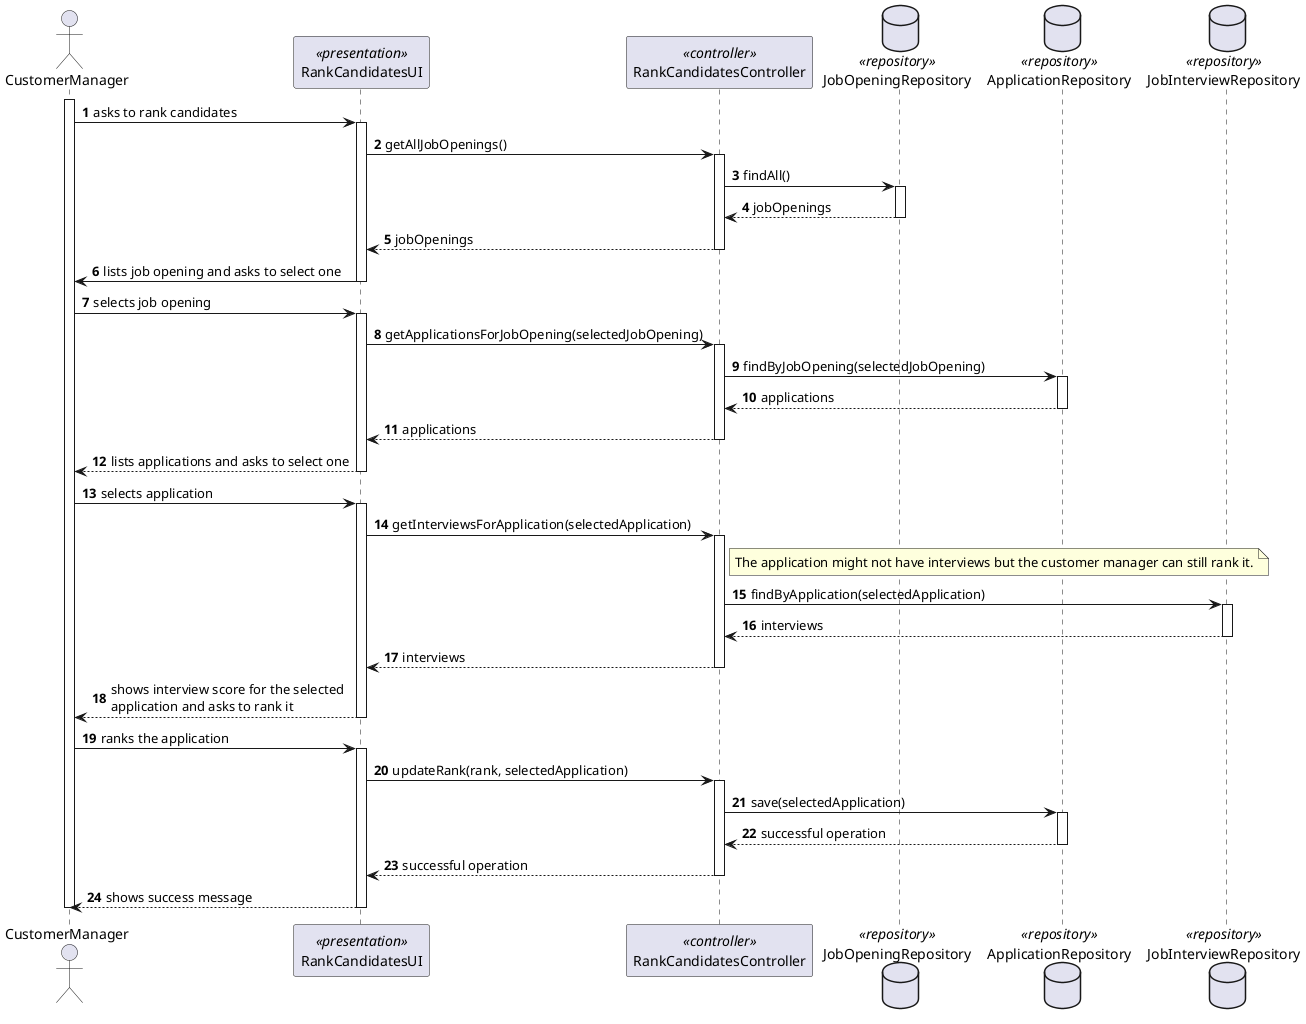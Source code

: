 @startuml
autonumber

actor CustomerManager

participant RankCandidatesUI <<presentation>>
participant RankCandidatesController <<controller>>

database JobOpeningRepository <<repository>>
database ApplicationRepository <<repository>>
database JobInterviewRepository <<repository>>

activate CustomerManager

    CustomerManager -> RankCandidatesUI : asks to rank candidates
    activate RankCandidatesUI

        RankCandidatesUI -> RankCandidatesController : getAllJobOpenings()
        activate RankCandidatesController

            RankCandidatesController -> JobOpeningRepository : findAll()
            activate JobOpeningRepository

                JobOpeningRepository --> RankCandidatesController : jobOpenings
            deactivate JobOpeningRepository

            RankCandidatesController --> RankCandidatesUI : jobOpenings
        deactivate RankCandidatesController

        RankCandidatesUI -> CustomerManager : lists job opening and asks to select one
    deactivate RankCandidatesUI

    CustomerManager -> RankCandidatesUI : selects job opening
    activate RankCandidatesUI

        RankCandidatesUI -> RankCandidatesController : getApplicationsForJobOpening(selectedJobOpening)
        activate RankCandidatesController

            RankCandidatesController -> ApplicationRepository : findByJobOpening(selectedJobOpening)
            activate ApplicationRepository

                ApplicationRepository --> RankCandidatesController : applications
            deactivate ApplicationRepository

            RankCandidatesController --> RankCandidatesUI : applications
        deactivate RankCandidatesController

        RankCandidatesUI --> CustomerManager : lists applications and asks to select one
    deactivate RankCandidatesUI

    CustomerManager -> RankCandidatesUI : selects application
    activate RankCandidatesUI

        RankCandidatesUI -> RankCandidatesController : getInterviewsForApplication(selectedApplication)
        activate RankCandidatesController
            note right of RankCandidatesController
            The application might not have interviews but the customer manager can still rank it.
            end note
            RankCandidatesController -> JobInterviewRepository : findByApplication(selectedApplication)
            activate JobInterviewRepository

                JobInterviewRepository --> RankCandidatesController : interviews
            deactivate JobInterviewRepository

            RankCandidatesController --> RankCandidatesUI : interviews
        deactivate RankCandidatesController

        RankCandidatesUI --> CustomerManager : shows interview score for the selected \napplication and asks to rank it
    deactivate RankCandidatesUI

    CustomerManager -> RankCandidatesUI : ranks the application
    activate RankCandidatesUI

        RankCandidatesUI -> RankCandidatesController : updateRank(rank, selectedApplication)
        activate RankCandidatesController

            RankCandidatesController -> ApplicationRepository : save(selectedApplication)
            activate ApplicationRepository

                ApplicationRepository --> RankCandidatesController : successful operation
            deactivate ApplicationRepository

            RankCandidatesController --> RankCandidatesUI : successful operation
        deactivate RankCandidatesController

        RankCandidatesUI --> CustomerManager : shows success message
    deactivate RankCandidatesUI

deactivate CustomerManager

@enduml